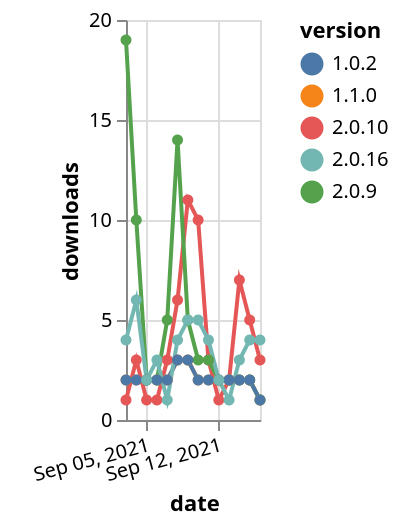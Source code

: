 {"$schema": "https://vega.github.io/schema/vega-lite/v5.json", "description": "A simple bar chart with embedded data.", "data": {"values": [{"date": "2021-09-03", "total": 2736, "delta": 2, "version": "1.1.0"}, {"date": "2021-09-04", "total": 2738, "delta": 2, "version": "1.1.0"}, {"date": "2021-09-05", "total": 2740, "delta": 2, "version": "1.1.0"}, {"date": "2021-09-06", "total": 2742, "delta": 2, "version": "1.1.0"}, {"date": "2021-09-07", "total": 2744, "delta": 2, "version": "1.1.0"}, {"date": "2021-09-08", "total": 2747, "delta": 3, "version": "1.1.0"}, {"date": "2021-09-09", "total": 2750, "delta": 3, "version": "1.1.0"}, {"date": "2021-09-10", "total": 2752, "delta": 2, "version": "1.1.0"}, {"date": "2021-09-11", "total": 2754, "delta": 2, "version": "1.1.0"}, {"date": "2021-09-12", "total": 2756, "delta": 2, "version": "1.1.0"}, {"date": "2021-09-13", "total": 2758, "delta": 2, "version": "1.1.0"}, {"date": "2021-09-14", "total": 2760, "delta": 2, "version": "1.1.0"}, {"date": "2021-09-15", "total": 2762, "delta": 2, "version": "1.1.0"}, {"date": "2021-09-16", "total": 2763, "delta": 1, "version": "1.1.0"}, {"date": "2021-09-03", "total": 607, "delta": 1, "version": "2.0.10"}, {"date": "2021-09-04", "total": 610, "delta": 3, "version": "2.0.10"}, {"date": "2021-09-05", "total": 611, "delta": 1, "version": "2.0.10"}, {"date": "2021-09-06", "total": 612, "delta": 1, "version": "2.0.10"}, {"date": "2021-09-07", "total": 615, "delta": 3, "version": "2.0.10"}, {"date": "2021-09-08", "total": 621, "delta": 6, "version": "2.0.10"}, {"date": "2021-09-09", "total": 632, "delta": 11, "version": "2.0.10"}, {"date": "2021-09-10", "total": 642, "delta": 10, "version": "2.0.10"}, {"date": "2021-09-11", "total": 645, "delta": 3, "version": "2.0.10"}, {"date": "2021-09-12", "total": 646, "delta": 1, "version": "2.0.10"}, {"date": "2021-09-13", "total": 648, "delta": 2, "version": "2.0.10"}, {"date": "2021-09-14", "total": 655, "delta": 7, "version": "2.0.10"}, {"date": "2021-09-15", "total": 660, "delta": 5, "version": "2.0.10"}, {"date": "2021-09-16", "total": 663, "delta": 3, "version": "2.0.10"}, {"date": "2021-09-03", "total": 3528, "delta": 19, "version": "2.0.9"}, {"date": "2021-09-04", "total": 3538, "delta": 10, "version": "2.0.9"}, {"date": "2021-09-05", "total": 3540, "delta": 2, "version": "2.0.9"}, {"date": "2021-09-06", "total": 3542, "delta": 2, "version": "2.0.9"}, {"date": "2021-09-07", "total": 3547, "delta": 5, "version": "2.0.9"}, {"date": "2021-09-08", "total": 3561, "delta": 14, "version": "2.0.9"}, {"date": "2021-09-09", "total": 3566, "delta": 5, "version": "2.0.9"}, {"date": "2021-09-10", "total": 3569, "delta": 3, "version": "2.0.9"}, {"date": "2021-09-11", "total": 3572, "delta": 3, "version": "2.0.9"}, {"date": "2021-09-12", "total": 3574, "delta": 2, "version": "2.0.9"}, {"date": "2021-09-13", "total": 3576, "delta": 2, "version": "2.0.9"}, {"date": "2021-09-14", "total": 3578, "delta": 2, "version": "2.0.9"}, {"date": "2021-09-15", "total": 3580, "delta": 2, "version": "2.0.9"}, {"date": "2021-09-16", "total": 3581, "delta": 1, "version": "2.0.9"}, {"date": "2021-09-03", "total": 2504, "delta": 2, "version": "1.0.2"}, {"date": "2021-09-04", "total": 2506, "delta": 2, "version": "1.0.2"}, {"date": "2021-09-05", "total": 2508, "delta": 2, "version": "1.0.2"}, {"date": "2021-09-06", "total": 2510, "delta": 2, "version": "1.0.2"}, {"date": "2021-09-07", "total": 2512, "delta": 2, "version": "1.0.2"}, {"date": "2021-09-08", "total": 2515, "delta": 3, "version": "1.0.2"}, {"date": "2021-09-09", "total": 2518, "delta": 3, "version": "1.0.2"}, {"date": "2021-09-10", "total": 2520, "delta": 2, "version": "1.0.2"}, {"date": "2021-09-11", "total": 2522, "delta": 2, "version": "1.0.2"}, {"date": "2021-09-12", "total": 2524, "delta": 2, "version": "1.0.2"}, {"date": "2021-09-13", "total": 2526, "delta": 2, "version": "1.0.2"}, {"date": "2021-09-14", "total": 2528, "delta": 2, "version": "1.0.2"}, {"date": "2021-09-15", "total": 2530, "delta": 2, "version": "1.0.2"}, {"date": "2021-09-16", "total": 2531, "delta": 1, "version": "1.0.2"}, {"date": "2021-09-03", "total": 2564, "delta": 4, "version": "2.0.16"}, {"date": "2021-09-04", "total": 2570, "delta": 6, "version": "2.0.16"}, {"date": "2021-09-05", "total": 2572, "delta": 2, "version": "2.0.16"}, {"date": "2021-09-06", "total": 2575, "delta": 3, "version": "2.0.16"}, {"date": "2021-09-07", "total": 2576, "delta": 1, "version": "2.0.16"}, {"date": "2021-09-08", "total": 2580, "delta": 4, "version": "2.0.16"}, {"date": "2021-09-09", "total": 2585, "delta": 5, "version": "2.0.16"}, {"date": "2021-09-10", "total": 2590, "delta": 5, "version": "2.0.16"}, {"date": "2021-09-11", "total": 2594, "delta": 4, "version": "2.0.16"}, {"date": "2021-09-12", "total": 2596, "delta": 2, "version": "2.0.16"}, {"date": "2021-09-13", "total": 2597, "delta": 1, "version": "2.0.16"}, {"date": "2021-09-14", "total": 2600, "delta": 3, "version": "2.0.16"}, {"date": "2021-09-15", "total": 2604, "delta": 4, "version": "2.0.16"}, {"date": "2021-09-16", "total": 2608, "delta": 4, "version": "2.0.16"}]}, "width": "container", "mark": {"type": "line", "point": {"filled": true}}, "encoding": {"x": {"field": "date", "type": "temporal", "timeUnit": "yearmonthdate", "title": "date", "axis": {"labelAngle": -15}}, "y": {"field": "delta", "type": "quantitative", "title": "downloads"}, "color": {"field": "version", "type": "nominal"}, "tooltip": {"field": "delta"}}}